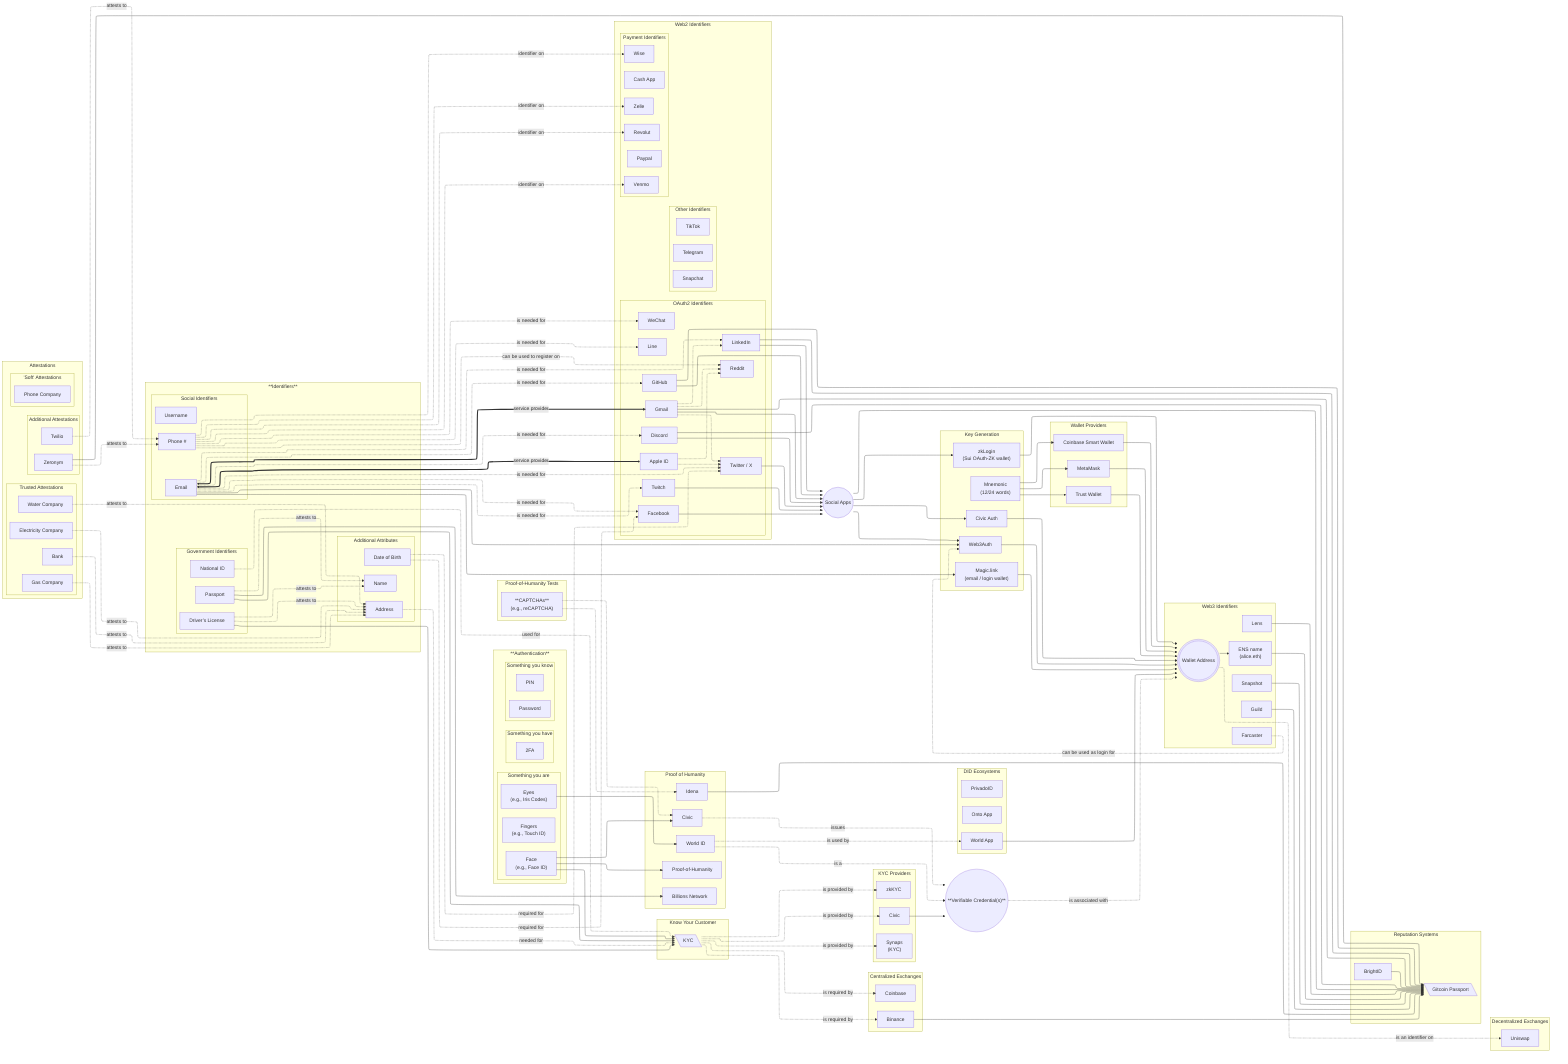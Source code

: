---
config:
  theme: mc
  layout: elk
---
flowchart LR
 subgraph CEX["Centralized Exchanges"]
        Coinbase["Coinbase"]
        Binance["Binance"]
  end
 subgraph DEX["Decentralized Exchanges"]
        Uniswap["Uniswap"]
  end
 subgraph Authentication_Knows["Something you know"]
        PIN["PIN"]
        Password["Password"]
  end
 subgraph Authentication_Have["Something you have"]
        MFA["2FA"]
  end
 subgraph Authentication_Are["Something you are"]
        Face["Face<br>(e.g., Face ID)"]
        Iris["Eyes<br>(e.g., Iris Codes)"]
        Fingerprints["Fingers<br>(e.g., Touch ID)"]
  end
 subgraph Authentication["**Authentication**"]
        Authentication_Knows
        Authentication_Have
        Authentication_Are
  end
 subgraph Attestations["Attestations"]

 subgraph TrustedAttestations["Trusted Attestations"]
        Electricity["Electricity Company"]
        Gas["Gas Company"]
        Water["Water Company"]
        Bank["Bank"]
  end
 subgraph SoftAttestations["'Soft' Attestations"]
        PhoneCompany["Phone Company"]
  end
  subgraph AdditionalAttestations["Additional Attestations"]
        Zeronym["Zeronym"]
        Twilio["Twilio"]
  end
end
 subgraph KYC_Service["Know Your Customer"]
        KYC[\"KYC"\]
  end
 subgraph PoH_Tests["Proof-of-Humanity Tests"]
        CAPTCHA["**CAPTCHAs**<br>(e.g., reCAPTCHA)"]
  end
 subgraph Reputation_Systems["Reputation Systems"]
        BrightID["BrightID"]
        GitcoinPassport[\"Gitcoin Passport"\]
  end
 subgraph PoH["Proof of Humanity"]
        World["World ID"]
        Billions["Billions Network"]
        Kleros["Proof-of-Humanity"]
        CIVIC["Civic"]
        Idena["Idena"]
  end
 subgraph KYC_Providers["KYC Providers"]
        zkKYC["zkKYC"]
        Synaps["Synaps<br>(KYC)"]
        CIVIC_KYC["Civic"]
  end
 subgraph DID_Ecosystems["DID Ecosystems"]
        OntoApp["Onto App"]
        WorldApp["World App"]
        PrivadoID["PrivadoID"]
  end
 subgraph Key_Generation["Key Generation"]
        Mnemonic["Mnemonic<br>(12/24 words)"]
        Magic["Magic.link<br>(email / login wallet)"]
        zkLogin["zkLogin<br>(Sui OAuth-ZK wallet)"]
        Web3Auth["Web3Auth"]
        CIVIC_Auth["Civic Auth"]
  end
 subgraph OAuth2_IDs["OAuth2 Identifiers"]
        Discord["Discord"]
        LinkedIn["LinkedIn"]
        GitHub["GitHub"]
        Google["Gmail"]
        Facebook["Facebook"]
        X["Twitter / X"]
        WeChat["WeChat"]
        Twitch["Twitch"]
        Line["Line"]
        Apple["Apple ID"]
        Reddit["Reddit"]
  end
 subgraph Other_Web2_IDs["Other Identifiers"]
        Telegram["Telegram"]
        Snapchat["Snapchat"]
        TikTok["TikTok"]
  end
 subgraph Web2_Payment_IDs["Payment Identifiers"]
        Venmo["Venmo"]
        Paypal["Paypal"]
        Zelle["Zelle"]
        Wise["Wise"]
        Revolut["Revolut"]
        CashApp["Cash App"]
  end
 subgraph Web2_IDs["Web2 Identifiers"]
        OAuth2_IDs
        Other_Web2_IDs
        Web2_Payment_IDs
  end
 subgraph Gov_IDs["Government Identifiers"]
        Passport["Passport"]
        NationalID["National ID"]
        DriversLicense["Driver’s License"]
  end
 subgraph Social_IDs["Social Identifiers"]
        Email["Email"]
        Phone["Phone #"]
        Username["Username<br>"]
  end
 subgraph Residence["Additional Attributes"]
        Address["Address"]
        Name["Name"]
        DOB["Date of Birth"]
  end
 subgraph Master_IDs["**Identifiers**"]
        Gov_IDs
        Social_IDs
        Residence
  end
 subgraph Wallet_Providers["Wallet Providers"]
        CB_Wallet["Coinbase Smart Wallet"]
        MetaMask["MetaMask"]
        TrustWallet["Trust Wallet"]
  end
 subgraph Web3_IDs["Web3 Identifiers"]
        ENS["ENS name<br>(alice.eth)"]
        Lens["Lens"]
        Farcaster["Farcaster"]
        Guild["Guild"]
        Snapshot["Snapshot"]
        Wallet_Address((("Wallet Address")))
  end
    Apple -.-> X & Reddit
    Google -.-> X & LinkedIn & Reddit
    Passport -. attests to .-> Name
    DriversLicense -. attests to .-> Name & Address
    Email <== service provider ==> Google & Apple
    Email -. is needed for .-> Facebook & Discord & LinkedIn & GitHub & X & Twitch
    Email --> Magic & Web3Auth
    Farcaster -. can be used as login for .-> Web3Auth
    Phone -. is needed for .-> WeChat & Line
    Phone -. can be used to register on .-> Reddit
    Phone -. identifier on .-> Zelle & Venmo & Revolut & Wise
    Address -. needed for .-> KYC
    Passport --> KYC & Billions
    NationalID -. used for .-> KYC
    DriversLicense --> KYC
    Face --> KYC & Kleros & CIVIC
    KYC -. is provided by .-> Synaps & zkKYC & CIVIC_KYC
    KYC -. is required by .-> Binance & Coinbase
    Social(("Social Apps<br>")) --> zkLogin & CIVIC_Auth & Web3Auth & GitcoinPassport
    Mnemonic --> CB_Wallet & MetaMask & TrustWallet
    zkLogin --> Wallet_Address
    CB_Wallet --> Wallet_Address
    MetaMask --> Wallet_Address
    TrustWallet --> Wallet_Address
    Web3Auth --> Wallet_Address
    CIVIC_Auth --> Wallet_Address
    Magic --> Wallet_Address
    VCs(("**Verifiable Credential(s)**")) -. is associated with .-> Wallet_Address
    WorldApp --> Wallet_Address
    Wallet_Address --> ENS
    Wallet_Address -.is an identifier on.-> Uniswap
    Iris --> World
    World -. is used by .-> WorldApp
    World -. is a .-> VCs
    CIVIC_KYC --> VCs
    CIVIC -. issues .-> VCs
    GitHub --> Social & GitcoinPassport
    Google --> Social & GitcoinPassport
    LinkedIn --> Social & GitcoinPassport
    Discord --> Social & GitcoinPassport
    Twitch --> Social
    Facebook --> Social
    X --> Social
    Lens --> GitcoinPassport
    ENS --> GitcoinPassport
    Snapshot --> GitcoinPassport
    Guild --> GitcoinPassport
    BrightID --> GitcoinPassport
    Binance --> GitcoinPassport
    Idena --> GitcoinPassport
    Electricity -. attests to .-> Address
    Gas -. attests to .-> Address
    Water -. attests to .-> Address
    Bank -. attests to .-> Address
    Zeronym -. attests to .-> Phone
    Zeronym --> GitcoinPassport
    Twilio -. attests to .-> Phone
    CAPTCHA -.-> Idena & CIVIC
    DOB -. required for .-> Facebook & X